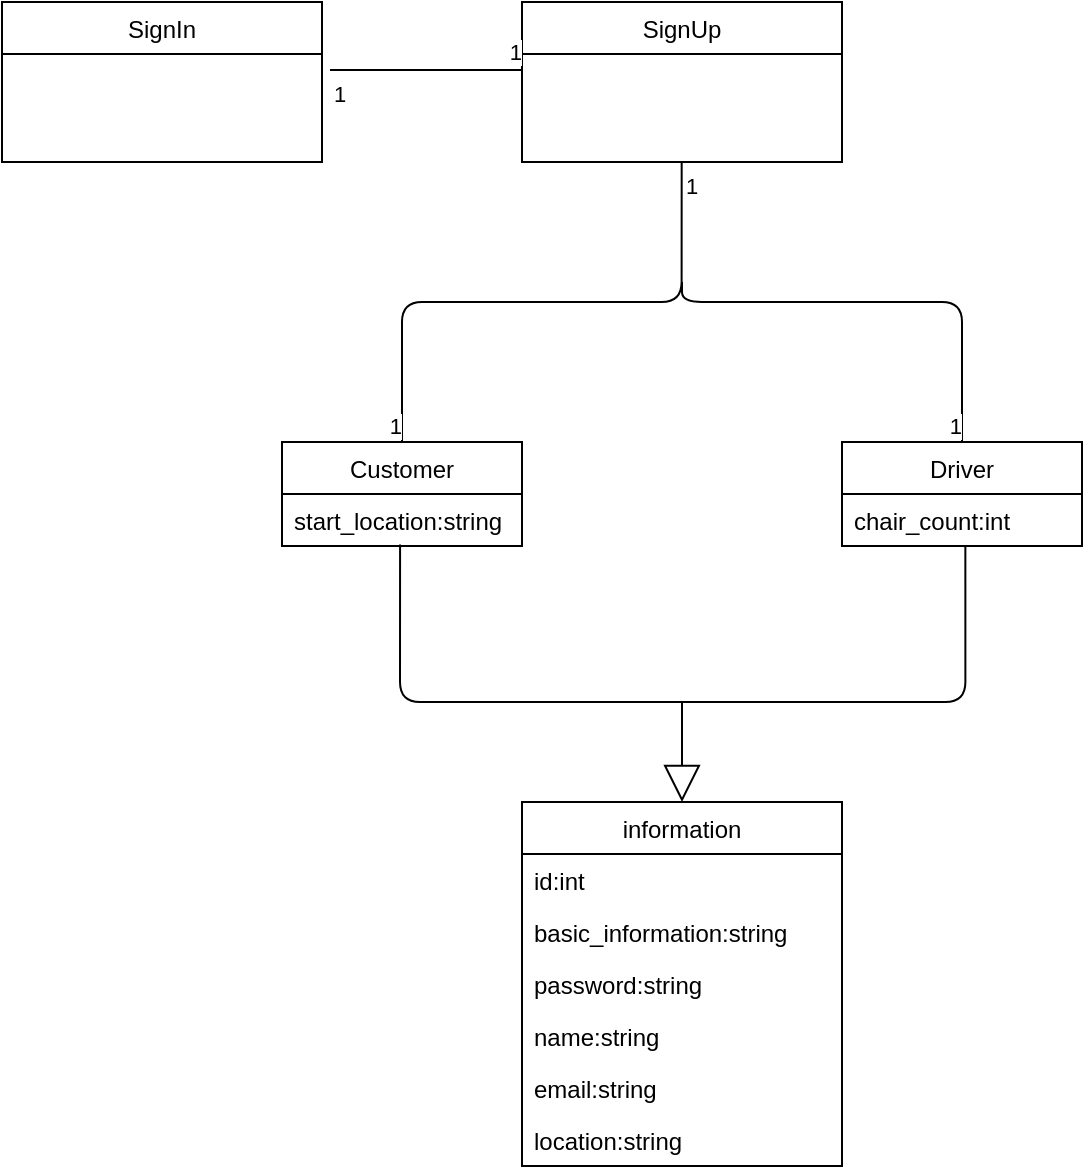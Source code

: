 <mxfile version="18.2.0" type="device"><diagram id="4w9VsvgNRBpLZ9Vrv5Sk" name="作業"><mxGraphModel dx="1382" dy="764" grid="1" gridSize="10" guides="1" tooltips="1" connect="1" arrows="1" fold="1" page="1" pageScale="1" pageWidth="827" pageHeight="1169" math="0" shadow="0"><root><mxCell id="gzULPtIPlF57TzexlcSB-0"/><mxCell id="gzULPtIPlF57TzexlcSB-1" parent="gzULPtIPlF57TzexlcSB-0"/><mxCell id="IfUGxXN4S-lvJBuUmXDS-23" value="SignIn" style="swimlane;fontStyle=0;childLayout=stackLayout;horizontal=1;startSize=26;fillColor=none;horizontalStack=0;resizeParent=1;resizeParentMax=0;resizeLast=0;collapsible=1;marginBottom=0;" vertex="1" parent="gzULPtIPlF57TzexlcSB-1"><mxGeometry x="20" y="90" width="160" height="80" as="geometry"/></mxCell><mxCell id="IfUGxXN4S-lvJBuUmXDS-24" value=" " style="text;strokeColor=none;fillColor=none;align=left;verticalAlign=top;spacingLeft=4;spacingRight=4;overflow=hidden;rotatable=0;points=[[0,0.5],[1,0.5]];portConstraint=eastwest;" vertex="1" parent="IfUGxXN4S-lvJBuUmXDS-23"><mxGeometry y="26" width="160" height="54" as="geometry"/></mxCell><mxCell id="IfUGxXN4S-lvJBuUmXDS-25" value="SignUp" style="swimlane;fontStyle=0;childLayout=stackLayout;horizontal=1;startSize=26;fillColor=none;horizontalStack=0;resizeParent=1;resizeParentMax=0;resizeLast=0;collapsible=1;marginBottom=0;" vertex="1" parent="gzULPtIPlF57TzexlcSB-1"><mxGeometry x="280" y="90" width="160" height="80" as="geometry"/></mxCell><mxCell id="IfUGxXN4S-lvJBuUmXDS-26" value=" " style="text;strokeColor=none;fillColor=none;align=left;verticalAlign=top;spacingLeft=4;spacingRight=4;overflow=hidden;rotatable=0;points=[[0,0.5],[1,0.5]];portConstraint=eastwest;" vertex="1" parent="IfUGxXN4S-lvJBuUmXDS-25"><mxGeometry y="26" width="160" height="54" as="geometry"/></mxCell><mxCell id="IfUGxXN4S-lvJBuUmXDS-27" value="" style="endArrow=none;html=1;edgeStyle=orthogonalEdgeStyle;rounded=0;exitX=1.025;exitY=0.148;exitDx=0;exitDy=0;exitPerimeter=0;" edge="1" parent="gzULPtIPlF57TzexlcSB-1" target="IfUGxXN4S-lvJBuUmXDS-25" source="IfUGxXN4S-lvJBuUmXDS-24"><mxGeometry relative="1" as="geometry"><mxPoint x="360" y="120" as="sourcePoint"/><mxPoint x="494" y="150" as="targetPoint"/><Array as="points"><mxPoint x="360" y="124"/></Array></mxGeometry></mxCell><mxCell id="IfUGxXN4S-lvJBuUmXDS-28" value="1" style="edgeLabel;resizable=0;html=1;align=left;verticalAlign=bottom;" connectable="0" vertex="1" parent="IfUGxXN4S-lvJBuUmXDS-27"><mxGeometry x="-1" relative="1" as="geometry"><mxPoint y="21" as="offset"/></mxGeometry></mxCell><mxCell id="IfUGxXN4S-lvJBuUmXDS-29" value="1" style="edgeLabel;resizable=0;html=1;align=right;verticalAlign=bottom;" connectable="0" vertex="1" parent="IfUGxXN4S-lvJBuUmXDS-27"><mxGeometry x="1" relative="1" as="geometry"/></mxCell><mxCell id="IfUGxXN4S-lvJBuUmXDS-30" value="Customer" style="swimlane;fontStyle=0;childLayout=stackLayout;horizontal=1;startSize=26;fillColor=none;horizontalStack=0;resizeParent=1;resizeParentMax=0;resizeLast=0;collapsible=1;marginBottom=0;" vertex="1" parent="gzULPtIPlF57TzexlcSB-1"><mxGeometry x="160" y="310.0" width="120" height="52" as="geometry"/></mxCell><mxCell id="IfUGxXN4S-lvJBuUmXDS-31" value="start_location:string" style="text;strokeColor=none;fillColor=none;align=left;verticalAlign=top;spacingLeft=4;spacingRight=4;overflow=hidden;rotatable=0;points=[[0,0.5],[1,0.5]];portConstraint=eastwest;" vertex="1" parent="IfUGxXN4S-lvJBuUmXDS-30"><mxGeometry y="26" width="120" height="26" as="geometry"/></mxCell><mxCell id="IfUGxXN4S-lvJBuUmXDS-32" value="Driver" style="swimlane;fontStyle=0;childLayout=stackLayout;horizontal=1;startSize=26;fillColor=none;horizontalStack=0;resizeParent=1;resizeParentMax=0;resizeLast=0;collapsible=1;marginBottom=0;" vertex="1" parent="gzULPtIPlF57TzexlcSB-1"><mxGeometry x="440" y="310.0" width="120" height="52" as="geometry"/></mxCell><mxCell id="IfUGxXN4S-lvJBuUmXDS-33" value="chair_count:int" style="text;strokeColor=none;fillColor=none;align=left;verticalAlign=top;spacingLeft=4;spacingRight=4;overflow=hidden;rotatable=0;points=[[0,0.5],[1,0.5]];portConstraint=eastwest;" vertex="1" parent="IfUGxXN4S-lvJBuUmXDS-32"><mxGeometry y="26" width="120" height="26" as="geometry"/></mxCell><mxCell id="IfUGxXN4S-lvJBuUmXDS-34" value="information" style="swimlane;fontStyle=0;childLayout=stackLayout;horizontal=1;startSize=26;fillColor=none;horizontalStack=0;resizeParent=1;resizeParentMax=0;resizeLast=0;collapsible=1;marginBottom=0;" vertex="1" parent="gzULPtIPlF57TzexlcSB-1"><mxGeometry x="280" y="490" width="160" height="182" as="geometry"/></mxCell><mxCell id="IfUGxXN4S-lvJBuUmXDS-35" value="id:int" style="text;strokeColor=none;fillColor=none;align=left;verticalAlign=top;spacingLeft=4;spacingRight=4;overflow=hidden;rotatable=0;points=[[0,0.5],[1,0.5]];portConstraint=eastwest;" vertex="1" parent="IfUGxXN4S-lvJBuUmXDS-34"><mxGeometry y="26" width="160" height="26" as="geometry"/></mxCell><mxCell id="IfUGxXN4S-lvJBuUmXDS-36" value="basic_information:string" style="text;strokeColor=none;fillColor=none;align=left;verticalAlign=top;spacingLeft=4;spacingRight=4;overflow=hidden;rotatable=0;points=[[0,0.5],[1,0.5]];portConstraint=eastwest;" vertex="1" parent="IfUGxXN4S-lvJBuUmXDS-34"><mxGeometry y="52" width="160" height="26" as="geometry"/></mxCell><mxCell id="IfUGxXN4S-lvJBuUmXDS-37" value="password:string" style="text;strokeColor=none;fillColor=none;align=left;verticalAlign=top;spacingLeft=4;spacingRight=4;overflow=hidden;rotatable=0;points=[[0,0.5],[1,0.5]];portConstraint=eastwest;" vertex="1" parent="IfUGxXN4S-lvJBuUmXDS-34"><mxGeometry y="78" width="160" height="26" as="geometry"/></mxCell><mxCell id="IfUGxXN4S-lvJBuUmXDS-38" value="name:string" style="text;strokeColor=none;fillColor=none;align=left;verticalAlign=top;spacingLeft=4;spacingRight=4;overflow=hidden;rotatable=0;points=[[0,0.5],[1,0.5]];portConstraint=eastwest;" vertex="1" parent="IfUGxXN4S-lvJBuUmXDS-34"><mxGeometry y="104" width="160" height="26" as="geometry"/></mxCell><mxCell id="IfUGxXN4S-lvJBuUmXDS-39" value="email:string" style="text;strokeColor=none;fillColor=none;align=left;verticalAlign=top;spacingLeft=4;spacingRight=4;overflow=hidden;rotatable=0;points=[[0,0.5],[1,0.5]];portConstraint=eastwest;" vertex="1" parent="IfUGxXN4S-lvJBuUmXDS-34"><mxGeometry y="130" width="160" height="26" as="geometry"/></mxCell><mxCell id="IfUGxXN4S-lvJBuUmXDS-40" value="location:string" style="text;strokeColor=none;fillColor=none;align=left;verticalAlign=top;spacingLeft=4;spacingRight=4;overflow=hidden;rotatable=0;points=[[0,0.5],[1,0.5]];portConstraint=eastwest;" vertex="1" parent="IfUGxXN4S-lvJBuUmXDS-34"><mxGeometry y="156" width="160" height="26" as="geometry"/></mxCell><mxCell id="IfUGxXN4S-lvJBuUmXDS-41" value="" style="endArrow=none;html=1;edgeStyle=orthogonalEdgeStyle;rounded=1;exitX=0.492;exitY=0.973;exitDx=0;exitDy=0;exitPerimeter=0;entryX=0.514;entryY=1.008;entryDx=0;entryDy=0;entryPerimeter=0;" edge="1" parent="gzULPtIPlF57TzexlcSB-1" source="IfUGxXN4S-lvJBuUmXDS-31" target="IfUGxXN4S-lvJBuUmXDS-33"><mxGeometry relative="1" as="geometry"><mxPoint x="320" y="607.67" as="sourcePoint"/><mxPoint x="480" y="607.67" as="targetPoint"/><Array as="points"><mxPoint x="219" y="440"/><mxPoint x="502" y="440"/></Array></mxGeometry></mxCell><mxCell id="IfUGxXN4S-lvJBuUmXDS-42" value="" style="endArrow=block;endSize=16;endFill=0;html=1;rounded=1;entryX=0.5;entryY=0;entryDx=0;entryDy=0;" edge="1" parent="gzULPtIPlF57TzexlcSB-1" target="IfUGxXN4S-lvJBuUmXDS-34"><mxGeometry y="30" width="160" relative="1" as="geometry"><mxPoint x="360" y="440" as="sourcePoint"/><mxPoint x="480" y="607.67" as="targetPoint"/><mxPoint as="offset"/></mxGeometry></mxCell><mxCell id="IfUGxXN4S-lvJBuUmXDS-43" value="" style="endArrow=none;html=1;edgeStyle=orthogonalEdgeStyle;rounded=1;exitX=0.499;exitY=1;exitDx=0;exitDy=0;exitPerimeter=0;entryX=0.5;entryY=0;entryDx=0;entryDy=0;" edge="1" parent="gzULPtIPlF57TzexlcSB-1" source="IfUGxXN4S-lvJBuUmXDS-26" target="IfUGxXN4S-lvJBuUmXDS-30"><mxGeometry relative="1" as="geometry"><mxPoint x="260" y="410" as="sourcePoint"/><mxPoint x="420" y="410" as="targetPoint"/></mxGeometry></mxCell><mxCell id="IfUGxXN4S-lvJBuUmXDS-44" value="1" style="edgeLabel;resizable=0;html=1;align=left;verticalAlign=bottom;" connectable="0" vertex="1" parent="IfUGxXN4S-lvJBuUmXDS-43"><mxGeometry x="-1" relative="1" as="geometry"><mxPoint y="20" as="offset"/></mxGeometry></mxCell><mxCell id="IfUGxXN4S-lvJBuUmXDS-45" value="1" style="edgeLabel;resizable=0;html=1;align=right;verticalAlign=bottom;" connectable="0" vertex="1" parent="IfUGxXN4S-lvJBuUmXDS-43"><mxGeometry x="1" relative="1" as="geometry"/></mxCell><mxCell id="IfUGxXN4S-lvJBuUmXDS-46" value="" style="endArrow=none;html=1;edgeStyle=orthogonalEdgeStyle;rounded=1;entryX=0.5;entryY=0;entryDx=0;entryDy=0;" edge="1" parent="gzULPtIPlF57TzexlcSB-1" target="IfUGxXN4S-lvJBuUmXDS-32"><mxGeometry relative="1" as="geometry"><mxPoint x="360" y="230" as="sourcePoint"/><mxPoint x="230" y="450" as="targetPoint"/><Array as="points"><mxPoint x="360" y="240"/><mxPoint x="500" y="240"/></Array></mxGeometry></mxCell><mxCell id="IfUGxXN4S-lvJBuUmXDS-47" value="1" style="edgeLabel;resizable=0;html=1;align=right;verticalAlign=bottom;" connectable="0" vertex="1" parent="IfUGxXN4S-lvJBuUmXDS-46"><mxGeometry x="1" relative="1" as="geometry"/></mxCell></root></mxGraphModel></diagram></mxfile>